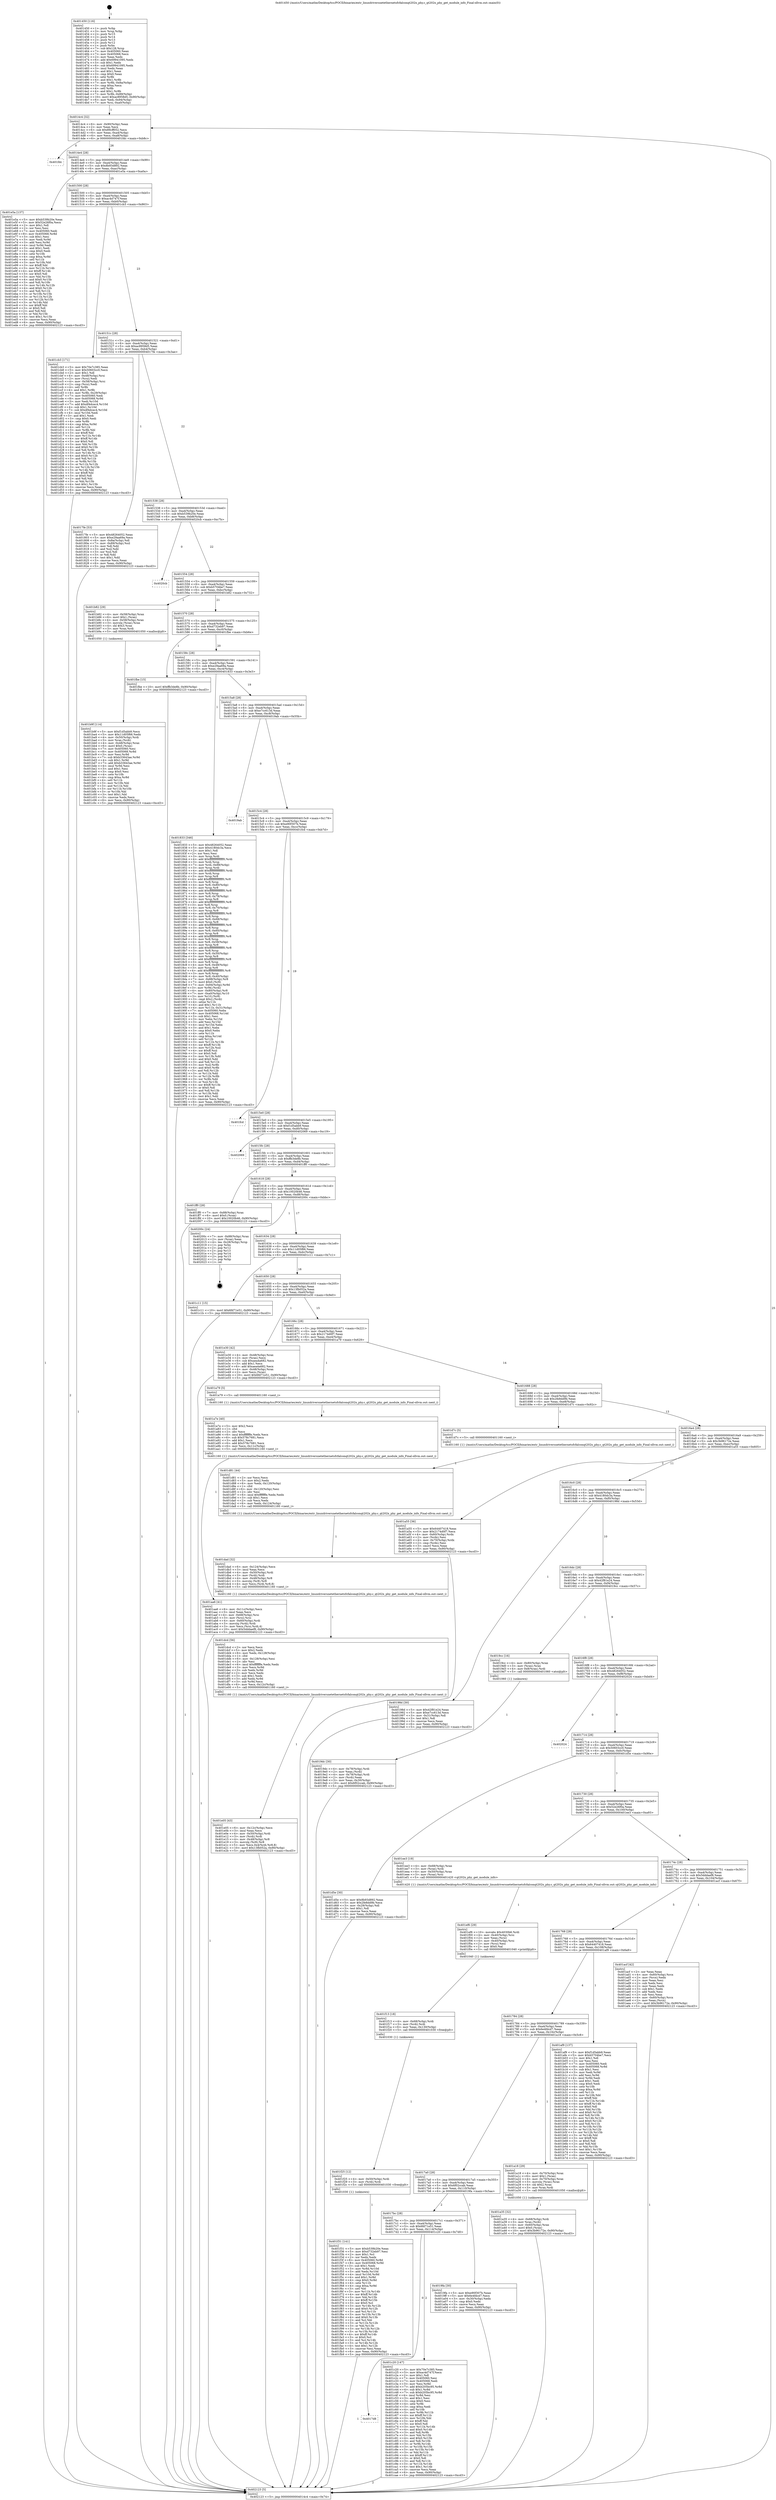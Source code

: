 digraph "0x401450" {
  label = "0x401450 (/mnt/c/Users/mathe/Desktop/tcc/POCII/binaries/extr_linuxdriversnetethernetsfcfalconqt202x_phy.c_qt202x_phy_get_module_info_Final-ollvm.out::main(0))"
  labelloc = "t"
  node[shape=record]

  Entry [label="",width=0.3,height=0.3,shape=circle,fillcolor=black,style=filled]
  "0x4014c4" [label="{
     0x4014c4 [32]\l
     | [instrs]\l
     &nbsp;&nbsp;0x4014c4 \<+6\>: mov -0x90(%rbp),%eax\l
     &nbsp;&nbsp;0x4014ca \<+2\>: mov %eax,%ecx\l
     &nbsp;&nbsp;0x4014cc \<+6\>: sub $0x89cff052,%ecx\l
     &nbsp;&nbsp;0x4014d2 \<+6\>: mov %eax,-0xa4(%rbp)\l
     &nbsp;&nbsp;0x4014d8 \<+6\>: mov %ecx,-0xa8(%rbp)\l
     &nbsp;&nbsp;0x4014de \<+6\>: je 0000000000401fdc \<main+0xb8c\>\l
  }"]
  "0x401fdc" [label="{
     0x401fdc\l
  }", style=dashed]
  "0x4014e4" [label="{
     0x4014e4 [28]\l
     | [instrs]\l
     &nbsp;&nbsp;0x4014e4 \<+5\>: jmp 00000000004014e9 \<main+0x99\>\l
     &nbsp;&nbsp;0x4014e9 \<+6\>: mov -0xa4(%rbp),%eax\l
     &nbsp;&nbsp;0x4014ef \<+5\>: sub $0x8b93d892,%eax\l
     &nbsp;&nbsp;0x4014f4 \<+6\>: mov %eax,-0xac(%rbp)\l
     &nbsp;&nbsp;0x4014fa \<+6\>: je 0000000000401e5a \<main+0xa0a\>\l
  }"]
  Exit [label="",width=0.3,height=0.3,shape=circle,fillcolor=black,style=filled,peripheries=2]
  "0x401e5a" [label="{
     0x401e5a [137]\l
     | [instrs]\l
     &nbsp;&nbsp;0x401e5a \<+5\>: mov $0xb539b20e,%eax\l
     &nbsp;&nbsp;0x401e5f \<+5\>: mov $0x52e26f0a,%ecx\l
     &nbsp;&nbsp;0x401e64 \<+2\>: mov $0x1,%dl\l
     &nbsp;&nbsp;0x401e66 \<+2\>: xor %esi,%esi\l
     &nbsp;&nbsp;0x401e68 \<+7\>: mov 0x405060,%edi\l
     &nbsp;&nbsp;0x401e6f \<+8\>: mov 0x405068,%r8d\l
     &nbsp;&nbsp;0x401e77 \<+3\>: sub $0x1,%esi\l
     &nbsp;&nbsp;0x401e7a \<+3\>: mov %edi,%r9d\l
     &nbsp;&nbsp;0x401e7d \<+3\>: add %esi,%r9d\l
     &nbsp;&nbsp;0x401e80 \<+4\>: imul %r9d,%edi\l
     &nbsp;&nbsp;0x401e84 \<+3\>: and $0x1,%edi\l
     &nbsp;&nbsp;0x401e87 \<+3\>: cmp $0x0,%edi\l
     &nbsp;&nbsp;0x401e8a \<+4\>: sete %r10b\l
     &nbsp;&nbsp;0x401e8e \<+4\>: cmp $0xa,%r8d\l
     &nbsp;&nbsp;0x401e92 \<+4\>: setl %r11b\l
     &nbsp;&nbsp;0x401e96 \<+3\>: mov %r10b,%bl\l
     &nbsp;&nbsp;0x401e99 \<+3\>: xor $0xff,%bl\l
     &nbsp;&nbsp;0x401e9c \<+3\>: mov %r11b,%r14b\l
     &nbsp;&nbsp;0x401e9f \<+4\>: xor $0xff,%r14b\l
     &nbsp;&nbsp;0x401ea3 \<+3\>: xor $0x0,%dl\l
     &nbsp;&nbsp;0x401ea6 \<+3\>: mov %bl,%r15b\l
     &nbsp;&nbsp;0x401ea9 \<+4\>: and $0x0,%r15b\l
     &nbsp;&nbsp;0x401ead \<+3\>: and %dl,%r10b\l
     &nbsp;&nbsp;0x401eb0 \<+3\>: mov %r14b,%r12b\l
     &nbsp;&nbsp;0x401eb3 \<+4\>: and $0x0,%r12b\l
     &nbsp;&nbsp;0x401eb7 \<+3\>: and %dl,%r11b\l
     &nbsp;&nbsp;0x401eba \<+3\>: or %r10b,%r15b\l
     &nbsp;&nbsp;0x401ebd \<+3\>: or %r11b,%r12b\l
     &nbsp;&nbsp;0x401ec0 \<+3\>: xor %r12b,%r15b\l
     &nbsp;&nbsp;0x401ec3 \<+3\>: or %r14b,%bl\l
     &nbsp;&nbsp;0x401ec6 \<+3\>: xor $0xff,%bl\l
     &nbsp;&nbsp;0x401ec9 \<+3\>: or $0x0,%dl\l
     &nbsp;&nbsp;0x401ecc \<+2\>: and %dl,%bl\l
     &nbsp;&nbsp;0x401ece \<+3\>: or %bl,%r15b\l
     &nbsp;&nbsp;0x401ed1 \<+4\>: test $0x1,%r15b\l
     &nbsp;&nbsp;0x401ed5 \<+3\>: cmovne %ecx,%eax\l
     &nbsp;&nbsp;0x401ed8 \<+6\>: mov %eax,-0x90(%rbp)\l
     &nbsp;&nbsp;0x401ede \<+5\>: jmp 0000000000402123 \<main+0xcd3\>\l
  }"]
  "0x401500" [label="{
     0x401500 [28]\l
     | [instrs]\l
     &nbsp;&nbsp;0x401500 \<+5\>: jmp 0000000000401505 \<main+0xb5\>\l
     &nbsp;&nbsp;0x401505 \<+6\>: mov -0xa4(%rbp),%eax\l
     &nbsp;&nbsp;0x40150b \<+5\>: sub $0xac4d747f,%eax\l
     &nbsp;&nbsp;0x401510 \<+6\>: mov %eax,-0xb0(%rbp)\l
     &nbsp;&nbsp;0x401516 \<+6\>: je 0000000000401cb3 \<main+0x863\>\l
  }"]
  "0x401f31" [label="{
     0x401f31 [141]\l
     | [instrs]\l
     &nbsp;&nbsp;0x401f31 \<+5\>: mov $0xb539b20e,%eax\l
     &nbsp;&nbsp;0x401f36 \<+5\>: mov $0xd732eb97,%esi\l
     &nbsp;&nbsp;0x401f3b \<+2\>: mov $0x1,%cl\l
     &nbsp;&nbsp;0x401f3d \<+2\>: xor %edx,%edx\l
     &nbsp;&nbsp;0x401f3f \<+8\>: mov 0x405060,%r8d\l
     &nbsp;&nbsp;0x401f47 \<+8\>: mov 0x405068,%r9d\l
     &nbsp;&nbsp;0x401f4f \<+3\>: sub $0x1,%edx\l
     &nbsp;&nbsp;0x401f52 \<+3\>: mov %r8d,%r10d\l
     &nbsp;&nbsp;0x401f55 \<+3\>: add %edx,%r10d\l
     &nbsp;&nbsp;0x401f58 \<+4\>: imul %r10d,%r8d\l
     &nbsp;&nbsp;0x401f5c \<+4\>: and $0x1,%r8d\l
     &nbsp;&nbsp;0x401f60 \<+4\>: cmp $0x0,%r8d\l
     &nbsp;&nbsp;0x401f64 \<+4\>: sete %r11b\l
     &nbsp;&nbsp;0x401f68 \<+4\>: cmp $0xa,%r9d\l
     &nbsp;&nbsp;0x401f6c \<+3\>: setl %bl\l
     &nbsp;&nbsp;0x401f6f \<+3\>: mov %r11b,%r14b\l
     &nbsp;&nbsp;0x401f72 \<+4\>: xor $0xff,%r14b\l
     &nbsp;&nbsp;0x401f76 \<+3\>: mov %bl,%r15b\l
     &nbsp;&nbsp;0x401f79 \<+4\>: xor $0xff,%r15b\l
     &nbsp;&nbsp;0x401f7d \<+3\>: xor $0x0,%cl\l
     &nbsp;&nbsp;0x401f80 \<+3\>: mov %r14b,%r12b\l
     &nbsp;&nbsp;0x401f83 \<+4\>: and $0x0,%r12b\l
     &nbsp;&nbsp;0x401f87 \<+3\>: and %cl,%r11b\l
     &nbsp;&nbsp;0x401f8a \<+3\>: mov %r15b,%r13b\l
     &nbsp;&nbsp;0x401f8d \<+4\>: and $0x0,%r13b\l
     &nbsp;&nbsp;0x401f91 \<+2\>: and %cl,%bl\l
     &nbsp;&nbsp;0x401f93 \<+3\>: or %r11b,%r12b\l
     &nbsp;&nbsp;0x401f96 \<+3\>: or %bl,%r13b\l
     &nbsp;&nbsp;0x401f99 \<+3\>: xor %r13b,%r12b\l
     &nbsp;&nbsp;0x401f9c \<+3\>: or %r15b,%r14b\l
     &nbsp;&nbsp;0x401f9f \<+4\>: xor $0xff,%r14b\l
     &nbsp;&nbsp;0x401fa3 \<+3\>: or $0x0,%cl\l
     &nbsp;&nbsp;0x401fa6 \<+3\>: and %cl,%r14b\l
     &nbsp;&nbsp;0x401fa9 \<+3\>: or %r14b,%r12b\l
     &nbsp;&nbsp;0x401fac \<+4\>: test $0x1,%r12b\l
     &nbsp;&nbsp;0x401fb0 \<+3\>: cmovne %esi,%eax\l
     &nbsp;&nbsp;0x401fb3 \<+6\>: mov %eax,-0x90(%rbp)\l
     &nbsp;&nbsp;0x401fb9 \<+5\>: jmp 0000000000402123 \<main+0xcd3\>\l
  }"]
  "0x401cb3" [label="{
     0x401cb3 [171]\l
     | [instrs]\l
     &nbsp;&nbsp;0x401cb3 \<+5\>: mov $0x70e7c385,%eax\l
     &nbsp;&nbsp;0x401cb8 \<+5\>: mov $0x50603cc0,%ecx\l
     &nbsp;&nbsp;0x401cbd \<+2\>: mov $0x1,%dl\l
     &nbsp;&nbsp;0x401cbf \<+4\>: mov -0x48(%rbp),%rsi\l
     &nbsp;&nbsp;0x401cc3 \<+2\>: mov (%rsi),%edi\l
     &nbsp;&nbsp;0x401cc5 \<+4\>: mov -0x58(%rbp),%rsi\l
     &nbsp;&nbsp;0x401cc9 \<+2\>: cmp (%rsi),%edi\l
     &nbsp;&nbsp;0x401ccb \<+4\>: setl %r8b\l
     &nbsp;&nbsp;0x401ccf \<+4\>: and $0x1,%r8b\l
     &nbsp;&nbsp;0x401cd3 \<+4\>: mov %r8b,-0x29(%rbp)\l
     &nbsp;&nbsp;0x401cd7 \<+7\>: mov 0x405060,%edi\l
     &nbsp;&nbsp;0x401cde \<+8\>: mov 0x405068,%r9d\l
     &nbsp;&nbsp;0x401ce6 \<+3\>: mov %edi,%r10d\l
     &nbsp;&nbsp;0x401ce9 \<+7\>: add $0xdf4dcec4,%r10d\l
     &nbsp;&nbsp;0x401cf0 \<+4\>: sub $0x1,%r10d\l
     &nbsp;&nbsp;0x401cf4 \<+7\>: sub $0xdf4dcec4,%r10d\l
     &nbsp;&nbsp;0x401cfb \<+4\>: imul %r10d,%edi\l
     &nbsp;&nbsp;0x401cff \<+3\>: and $0x1,%edi\l
     &nbsp;&nbsp;0x401d02 \<+3\>: cmp $0x0,%edi\l
     &nbsp;&nbsp;0x401d05 \<+4\>: sete %r8b\l
     &nbsp;&nbsp;0x401d09 \<+4\>: cmp $0xa,%r9d\l
     &nbsp;&nbsp;0x401d0d \<+4\>: setl %r11b\l
     &nbsp;&nbsp;0x401d11 \<+3\>: mov %r8b,%bl\l
     &nbsp;&nbsp;0x401d14 \<+3\>: xor $0xff,%bl\l
     &nbsp;&nbsp;0x401d17 \<+3\>: mov %r11b,%r14b\l
     &nbsp;&nbsp;0x401d1a \<+4\>: xor $0xff,%r14b\l
     &nbsp;&nbsp;0x401d1e \<+3\>: xor $0x0,%dl\l
     &nbsp;&nbsp;0x401d21 \<+3\>: mov %bl,%r15b\l
     &nbsp;&nbsp;0x401d24 \<+4\>: and $0x0,%r15b\l
     &nbsp;&nbsp;0x401d28 \<+3\>: and %dl,%r8b\l
     &nbsp;&nbsp;0x401d2b \<+3\>: mov %r14b,%r12b\l
     &nbsp;&nbsp;0x401d2e \<+4\>: and $0x0,%r12b\l
     &nbsp;&nbsp;0x401d32 \<+3\>: and %dl,%r11b\l
     &nbsp;&nbsp;0x401d35 \<+3\>: or %r8b,%r15b\l
     &nbsp;&nbsp;0x401d38 \<+3\>: or %r11b,%r12b\l
     &nbsp;&nbsp;0x401d3b \<+3\>: xor %r12b,%r15b\l
     &nbsp;&nbsp;0x401d3e \<+3\>: or %r14b,%bl\l
     &nbsp;&nbsp;0x401d41 \<+3\>: xor $0xff,%bl\l
     &nbsp;&nbsp;0x401d44 \<+3\>: or $0x0,%dl\l
     &nbsp;&nbsp;0x401d47 \<+2\>: and %dl,%bl\l
     &nbsp;&nbsp;0x401d49 \<+3\>: or %bl,%r15b\l
     &nbsp;&nbsp;0x401d4c \<+4\>: test $0x1,%r15b\l
     &nbsp;&nbsp;0x401d50 \<+3\>: cmovne %ecx,%eax\l
     &nbsp;&nbsp;0x401d53 \<+6\>: mov %eax,-0x90(%rbp)\l
     &nbsp;&nbsp;0x401d59 \<+5\>: jmp 0000000000402123 \<main+0xcd3\>\l
  }"]
  "0x40151c" [label="{
     0x40151c [28]\l
     | [instrs]\l
     &nbsp;&nbsp;0x40151c \<+5\>: jmp 0000000000401521 \<main+0xd1\>\l
     &nbsp;&nbsp;0x401521 \<+6\>: mov -0xa4(%rbp),%eax\l
     &nbsp;&nbsp;0x401527 \<+5\>: sub $0xac8958d5,%eax\l
     &nbsp;&nbsp;0x40152c \<+6\>: mov %eax,-0xb4(%rbp)\l
     &nbsp;&nbsp;0x401532 \<+6\>: je 00000000004017fe \<main+0x3ae\>\l
  }"]
  "0x401f25" [label="{
     0x401f25 [12]\l
     | [instrs]\l
     &nbsp;&nbsp;0x401f25 \<+4\>: mov -0x50(%rbp),%rdi\l
     &nbsp;&nbsp;0x401f29 \<+3\>: mov (%rdi),%rdi\l
     &nbsp;&nbsp;0x401f2c \<+5\>: call 0000000000401030 \<free@plt\>\l
     | [calls]\l
     &nbsp;&nbsp;0x401030 \{1\} (unknown)\l
  }"]
  "0x4017fe" [label="{
     0x4017fe [53]\l
     | [instrs]\l
     &nbsp;&nbsp;0x4017fe \<+5\>: mov $0x48264052,%eax\l
     &nbsp;&nbsp;0x401803 \<+5\>: mov $0xe29aa69a,%ecx\l
     &nbsp;&nbsp;0x401808 \<+6\>: mov -0x8a(%rbp),%dl\l
     &nbsp;&nbsp;0x40180e \<+7\>: mov -0x89(%rbp),%sil\l
     &nbsp;&nbsp;0x401815 \<+3\>: mov %dl,%dil\l
     &nbsp;&nbsp;0x401818 \<+3\>: and %sil,%dil\l
     &nbsp;&nbsp;0x40181b \<+3\>: xor %sil,%dl\l
     &nbsp;&nbsp;0x40181e \<+3\>: or %dl,%dil\l
     &nbsp;&nbsp;0x401821 \<+4\>: test $0x1,%dil\l
     &nbsp;&nbsp;0x401825 \<+3\>: cmovne %ecx,%eax\l
     &nbsp;&nbsp;0x401828 \<+6\>: mov %eax,-0x90(%rbp)\l
     &nbsp;&nbsp;0x40182e \<+5\>: jmp 0000000000402123 \<main+0xcd3\>\l
  }"]
  "0x401538" [label="{
     0x401538 [28]\l
     | [instrs]\l
     &nbsp;&nbsp;0x401538 \<+5\>: jmp 000000000040153d \<main+0xed\>\l
     &nbsp;&nbsp;0x40153d \<+6\>: mov -0xa4(%rbp),%eax\l
     &nbsp;&nbsp;0x401543 \<+5\>: sub $0xb539b20e,%eax\l
     &nbsp;&nbsp;0x401548 \<+6\>: mov %eax,-0xb8(%rbp)\l
     &nbsp;&nbsp;0x40154e \<+6\>: je 00000000004020cb \<main+0xc7b\>\l
  }"]
  "0x402123" [label="{
     0x402123 [5]\l
     | [instrs]\l
     &nbsp;&nbsp;0x402123 \<+5\>: jmp 00000000004014c4 \<main+0x74\>\l
  }"]
  "0x401450" [label="{
     0x401450 [116]\l
     | [instrs]\l
     &nbsp;&nbsp;0x401450 \<+1\>: push %rbp\l
     &nbsp;&nbsp;0x401451 \<+3\>: mov %rsp,%rbp\l
     &nbsp;&nbsp;0x401454 \<+2\>: push %r15\l
     &nbsp;&nbsp;0x401456 \<+2\>: push %r14\l
     &nbsp;&nbsp;0x401458 \<+2\>: push %r13\l
     &nbsp;&nbsp;0x40145a \<+2\>: push %r12\l
     &nbsp;&nbsp;0x40145c \<+1\>: push %rbx\l
     &nbsp;&nbsp;0x40145d \<+7\>: sub $0x128,%rsp\l
     &nbsp;&nbsp;0x401464 \<+7\>: mov 0x405060,%eax\l
     &nbsp;&nbsp;0x40146b \<+7\>: mov 0x405068,%ecx\l
     &nbsp;&nbsp;0x401472 \<+2\>: mov %eax,%edx\l
     &nbsp;&nbsp;0x401474 \<+6\>: add $0x69941095,%edx\l
     &nbsp;&nbsp;0x40147a \<+3\>: sub $0x1,%edx\l
     &nbsp;&nbsp;0x40147d \<+6\>: sub $0x69941095,%edx\l
     &nbsp;&nbsp;0x401483 \<+3\>: imul %edx,%eax\l
     &nbsp;&nbsp;0x401486 \<+3\>: and $0x1,%eax\l
     &nbsp;&nbsp;0x401489 \<+3\>: cmp $0x0,%eax\l
     &nbsp;&nbsp;0x40148c \<+4\>: sete %r8b\l
     &nbsp;&nbsp;0x401490 \<+4\>: and $0x1,%r8b\l
     &nbsp;&nbsp;0x401494 \<+7\>: mov %r8b,-0x8a(%rbp)\l
     &nbsp;&nbsp;0x40149b \<+3\>: cmp $0xa,%ecx\l
     &nbsp;&nbsp;0x40149e \<+4\>: setl %r8b\l
     &nbsp;&nbsp;0x4014a2 \<+4\>: and $0x1,%r8b\l
     &nbsp;&nbsp;0x4014a6 \<+7\>: mov %r8b,-0x89(%rbp)\l
     &nbsp;&nbsp;0x4014ad \<+10\>: movl $0xac8958d5,-0x90(%rbp)\l
     &nbsp;&nbsp;0x4014b7 \<+6\>: mov %edi,-0x94(%rbp)\l
     &nbsp;&nbsp;0x4014bd \<+7\>: mov %rsi,-0xa0(%rbp)\l
  }"]
  "0x401f13" [label="{
     0x401f13 [18]\l
     | [instrs]\l
     &nbsp;&nbsp;0x401f13 \<+4\>: mov -0x68(%rbp),%rdi\l
     &nbsp;&nbsp;0x401f17 \<+3\>: mov (%rdi),%rdi\l
     &nbsp;&nbsp;0x401f1a \<+6\>: mov %eax,-0x130(%rbp)\l
     &nbsp;&nbsp;0x401f20 \<+5\>: call 0000000000401030 \<free@plt\>\l
     | [calls]\l
     &nbsp;&nbsp;0x401030 \{1\} (unknown)\l
  }"]
  "0x4020cb" [label="{
     0x4020cb\l
  }", style=dashed]
  "0x401554" [label="{
     0x401554 [28]\l
     | [instrs]\l
     &nbsp;&nbsp;0x401554 \<+5\>: jmp 0000000000401559 \<main+0x109\>\l
     &nbsp;&nbsp;0x401559 \<+6\>: mov -0xa4(%rbp),%eax\l
     &nbsp;&nbsp;0x40155f \<+5\>: sub $0xb5704be7,%eax\l
     &nbsp;&nbsp;0x401564 \<+6\>: mov %eax,-0xbc(%rbp)\l
     &nbsp;&nbsp;0x40156a \<+6\>: je 0000000000401b82 \<main+0x732\>\l
  }"]
  "0x401ef6" [label="{
     0x401ef6 [29]\l
     | [instrs]\l
     &nbsp;&nbsp;0x401ef6 \<+10\>: movabs $0x4030b6,%rdi\l
     &nbsp;&nbsp;0x401f00 \<+4\>: mov -0x40(%rbp),%rsi\l
     &nbsp;&nbsp;0x401f04 \<+2\>: mov %eax,(%rsi)\l
     &nbsp;&nbsp;0x401f06 \<+4\>: mov -0x40(%rbp),%rsi\l
     &nbsp;&nbsp;0x401f0a \<+2\>: mov (%rsi),%esi\l
     &nbsp;&nbsp;0x401f0c \<+2\>: mov $0x0,%al\l
     &nbsp;&nbsp;0x401f0e \<+5\>: call 0000000000401040 \<printf@plt\>\l
     | [calls]\l
     &nbsp;&nbsp;0x401040 \{1\} (unknown)\l
  }"]
  "0x401b82" [label="{
     0x401b82 [29]\l
     | [instrs]\l
     &nbsp;&nbsp;0x401b82 \<+4\>: mov -0x58(%rbp),%rax\l
     &nbsp;&nbsp;0x401b86 \<+6\>: movl $0x1,(%rax)\l
     &nbsp;&nbsp;0x401b8c \<+4\>: mov -0x58(%rbp),%rax\l
     &nbsp;&nbsp;0x401b90 \<+3\>: movslq (%rax),%rax\l
     &nbsp;&nbsp;0x401b93 \<+4\>: shl $0x3,%rax\l
     &nbsp;&nbsp;0x401b97 \<+3\>: mov %rax,%rdi\l
     &nbsp;&nbsp;0x401b9a \<+5\>: call 0000000000401050 \<malloc@plt\>\l
     | [calls]\l
     &nbsp;&nbsp;0x401050 \{1\} (unknown)\l
  }"]
  "0x401570" [label="{
     0x401570 [28]\l
     | [instrs]\l
     &nbsp;&nbsp;0x401570 \<+5\>: jmp 0000000000401575 \<main+0x125\>\l
     &nbsp;&nbsp;0x401575 \<+6\>: mov -0xa4(%rbp),%eax\l
     &nbsp;&nbsp;0x40157b \<+5\>: sub $0xd732eb97,%eax\l
     &nbsp;&nbsp;0x401580 \<+6\>: mov %eax,-0xc0(%rbp)\l
     &nbsp;&nbsp;0x401586 \<+6\>: je 0000000000401fbe \<main+0xb6e\>\l
  }"]
  "0x401e05" [label="{
     0x401e05 [43]\l
     | [instrs]\l
     &nbsp;&nbsp;0x401e05 \<+6\>: mov -0x12c(%rbp),%ecx\l
     &nbsp;&nbsp;0x401e0b \<+3\>: imul %eax,%ecx\l
     &nbsp;&nbsp;0x401e0e \<+4\>: mov -0x50(%rbp),%rdi\l
     &nbsp;&nbsp;0x401e12 \<+3\>: mov (%rdi),%rdi\l
     &nbsp;&nbsp;0x401e15 \<+4\>: mov -0x48(%rbp),%r8\l
     &nbsp;&nbsp;0x401e19 \<+3\>: movslq (%r8),%r8\l
     &nbsp;&nbsp;0x401e1c \<+5\>: mov %ecx,0x4(%rdi,%r8,8)\l
     &nbsp;&nbsp;0x401e21 \<+10\>: movl $0x13fb052a,-0x90(%rbp)\l
     &nbsp;&nbsp;0x401e2b \<+5\>: jmp 0000000000402123 \<main+0xcd3\>\l
  }"]
  "0x401fbe" [label="{
     0x401fbe [15]\l
     | [instrs]\l
     &nbsp;&nbsp;0x401fbe \<+10\>: movl $0xffb3de8b,-0x90(%rbp)\l
     &nbsp;&nbsp;0x401fc8 \<+5\>: jmp 0000000000402123 \<main+0xcd3\>\l
  }"]
  "0x40158c" [label="{
     0x40158c [28]\l
     | [instrs]\l
     &nbsp;&nbsp;0x40158c \<+5\>: jmp 0000000000401591 \<main+0x141\>\l
     &nbsp;&nbsp;0x401591 \<+6\>: mov -0xa4(%rbp),%eax\l
     &nbsp;&nbsp;0x401597 \<+5\>: sub $0xe29aa69a,%eax\l
     &nbsp;&nbsp;0x40159c \<+6\>: mov %eax,-0xc4(%rbp)\l
     &nbsp;&nbsp;0x4015a2 \<+6\>: je 0000000000401833 \<main+0x3e3\>\l
  }"]
  "0x401dcd" [label="{
     0x401dcd [56]\l
     | [instrs]\l
     &nbsp;&nbsp;0x401dcd \<+2\>: xor %ecx,%ecx\l
     &nbsp;&nbsp;0x401dcf \<+5\>: mov $0x2,%edx\l
     &nbsp;&nbsp;0x401dd4 \<+6\>: mov %edx,-0x128(%rbp)\l
     &nbsp;&nbsp;0x401dda \<+1\>: cltd\l
     &nbsp;&nbsp;0x401ddb \<+6\>: mov -0x128(%rbp),%esi\l
     &nbsp;&nbsp;0x401de1 \<+2\>: idiv %esi\l
     &nbsp;&nbsp;0x401de3 \<+6\>: imul $0xfffffffe,%edx,%edx\l
     &nbsp;&nbsp;0x401de9 \<+3\>: mov %ecx,%r9d\l
     &nbsp;&nbsp;0x401dec \<+3\>: sub %edx,%r9d\l
     &nbsp;&nbsp;0x401def \<+2\>: mov %ecx,%edx\l
     &nbsp;&nbsp;0x401df1 \<+3\>: sub $0x1,%edx\l
     &nbsp;&nbsp;0x401df4 \<+3\>: add %edx,%r9d\l
     &nbsp;&nbsp;0x401df7 \<+3\>: sub %r9d,%ecx\l
     &nbsp;&nbsp;0x401dfa \<+6\>: mov %ecx,-0x12c(%rbp)\l
     &nbsp;&nbsp;0x401e00 \<+5\>: call 0000000000401160 \<next_i\>\l
     | [calls]\l
     &nbsp;&nbsp;0x401160 \{1\} (/mnt/c/Users/mathe/Desktop/tcc/POCII/binaries/extr_linuxdriversnetethernetsfcfalconqt202x_phy.c_qt202x_phy_get_module_info_Final-ollvm.out::next_i)\l
  }"]
  "0x401833" [label="{
     0x401833 [346]\l
     | [instrs]\l
     &nbsp;&nbsp;0x401833 \<+5\>: mov $0x48264052,%eax\l
     &nbsp;&nbsp;0x401838 \<+5\>: mov $0x4180dc3a,%ecx\l
     &nbsp;&nbsp;0x40183d \<+2\>: mov $0x1,%dl\l
     &nbsp;&nbsp;0x40183f \<+2\>: xor %esi,%esi\l
     &nbsp;&nbsp;0x401841 \<+3\>: mov %rsp,%rdi\l
     &nbsp;&nbsp;0x401844 \<+4\>: add $0xfffffffffffffff0,%rdi\l
     &nbsp;&nbsp;0x401848 \<+3\>: mov %rdi,%rsp\l
     &nbsp;&nbsp;0x40184b \<+7\>: mov %rdi,-0x88(%rbp)\l
     &nbsp;&nbsp;0x401852 \<+3\>: mov %rsp,%rdi\l
     &nbsp;&nbsp;0x401855 \<+4\>: add $0xfffffffffffffff0,%rdi\l
     &nbsp;&nbsp;0x401859 \<+3\>: mov %rdi,%rsp\l
     &nbsp;&nbsp;0x40185c \<+3\>: mov %rsp,%r8\l
     &nbsp;&nbsp;0x40185f \<+4\>: add $0xfffffffffffffff0,%r8\l
     &nbsp;&nbsp;0x401863 \<+3\>: mov %r8,%rsp\l
     &nbsp;&nbsp;0x401866 \<+4\>: mov %r8,-0x80(%rbp)\l
     &nbsp;&nbsp;0x40186a \<+3\>: mov %rsp,%r8\l
     &nbsp;&nbsp;0x40186d \<+4\>: add $0xfffffffffffffff0,%r8\l
     &nbsp;&nbsp;0x401871 \<+3\>: mov %r8,%rsp\l
     &nbsp;&nbsp;0x401874 \<+4\>: mov %r8,-0x78(%rbp)\l
     &nbsp;&nbsp;0x401878 \<+3\>: mov %rsp,%r8\l
     &nbsp;&nbsp;0x40187b \<+4\>: add $0xfffffffffffffff0,%r8\l
     &nbsp;&nbsp;0x40187f \<+3\>: mov %r8,%rsp\l
     &nbsp;&nbsp;0x401882 \<+4\>: mov %r8,-0x70(%rbp)\l
     &nbsp;&nbsp;0x401886 \<+3\>: mov %rsp,%r8\l
     &nbsp;&nbsp;0x401889 \<+4\>: add $0xfffffffffffffff0,%r8\l
     &nbsp;&nbsp;0x40188d \<+3\>: mov %r8,%rsp\l
     &nbsp;&nbsp;0x401890 \<+4\>: mov %r8,-0x68(%rbp)\l
     &nbsp;&nbsp;0x401894 \<+3\>: mov %rsp,%r8\l
     &nbsp;&nbsp;0x401897 \<+4\>: add $0xfffffffffffffff0,%r8\l
     &nbsp;&nbsp;0x40189b \<+3\>: mov %r8,%rsp\l
     &nbsp;&nbsp;0x40189e \<+4\>: mov %r8,-0x60(%rbp)\l
     &nbsp;&nbsp;0x4018a2 \<+3\>: mov %rsp,%r8\l
     &nbsp;&nbsp;0x4018a5 \<+4\>: add $0xfffffffffffffff0,%r8\l
     &nbsp;&nbsp;0x4018a9 \<+3\>: mov %r8,%rsp\l
     &nbsp;&nbsp;0x4018ac \<+4\>: mov %r8,-0x58(%rbp)\l
     &nbsp;&nbsp;0x4018b0 \<+3\>: mov %rsp,%r8\l
     &nbsp;&nbsp;0x4018b3 \<+4\>: add $0xfffffffffffffff0,%r8\l
     &nbsp;&nbsp;0x4018b7 \<+3\>: mov %r8,%rsp\l
     &nbsp;&nbsp;0x4018ba \<+4\>: mov %r8,-0x50(%rbp)\l
     &nbsp;&nbsp;0x4018be \<+3\>: mov %rsp,%r8\l
     &nbsp;&nbsp;0x4018c1 \<+4\>: add $0xfffffffffffffff0,%r8\l
     &nbsp;&nbsp;0x4018c5 \<+3\>: mov %r8,%rsp\l
     &nbsp;&nbsp;0x4018c8 \<+4\>: mov %r8,-0x48(%rbp)\l
     &nbsp;&nbsp;0x4018cc \<+3\>: mov %rsp,%r8\l
     &nbsp;&nbsp;0x4018cf \<+4\>: add $0xfffffffffffffff0,%r8\l
     &nbsp;&nbsp;0x4018d3 \<+3\>: mov %r8,%rsp\l
     &nbsp;&nbsp;0x4018d6 \<+4\>: mov %r8,-0x40(%rbp)\l
     &nbsp;&nbsp;0x4018da \<+7\>: mov -0x88(%rbp),%r8\l
     &nbsp;&nbsp;0x4018e1 \<+7\>: movl $0x0,(%r8)\l
     &nbsp;&nbsp;0x4018e8 \<+7\>: mov -0x94(%rbp),%r9d\l
     &nbsp;&nbsp;0x4018ef \<+3\>: mov %r9d,(%rdi)\l
     &nbsp;&nbsp;0x4018f2 \<+4\>: mov -0x80(%rbp),%r8\l
     &nbsp;&nbsp;0x4018f6 \<+7\>: mov -0xa0(%rbp),%r10\l
     &nbsp;&nbsp;0x4018fd \<+3\>: mov %r10,(%r8)\l
     &nbsp;&nbsp;0x401900 \<+3\>: cmpl $0x2,(%rdi)\l
     &nbsp;&nbsp;0x401903 \<+4\>: setne %r11b\l
     &nbsp;&nbsp;0x401907 \<+4\>: and $0x1,%r11b\l
     &nbsp;&nbsp;0x40190b \<+4\>: mov %r11b,-0x31(%rbp)\l
     &nbsp;&nbsp;0x40190f \<+7\>: mov 0x405060,%ebx\l
     &nbsp;&nbsp;0x401916 \<+8\>: mov 0x405068,%r14d\l
     &nbsp;&nbsp;0x40191e \<+3\>: sub $0x1,%esi\l
     &nbsp;&nbsp;0x401921 \<+3\>: mov %ebx,%r15d\l
     &nbsp;&nbsp;0x401924 \<+3\>: add %esi,%r15d\l
     &nbsp;&nbsp;0x401927 \<+4\>: imul %r15d,%ebx\l
     &nbsp;&nbsp;0x40192b \<+3\>: and $0x1,%ebx\l
     &nbsp;&nbsp;0x40192e \<+3\>: cmp $0x0,%ebx\l
     &nbsp;&nbsp;0x401931 \<+4\>: sete %r11b\l
     &nbsp;&nbsp;0x401935 \<+4\>: cmp $0xa,%r14d\l
     &nbsp;&nbsp;0x401939 \<+4\>: setl %r12b\l
     &nbsp;&nbsp;0x40193d \<+3\>: mov %r11b,%r13b\l
     &nbsp;&nbsp;0x401940 \<+4\>: xor $0xff,%r13b\l
     &nbsp;&nbsp;0x401944 \<+3\>: mov %r12b,%sil\l
     &nbsp;&nbsp;0x401947 \<+4\>: xor $0xff,%sil\l
     &nbsp;&nbsp;0x40194b \<+3\>: xor $0x0,%dl\l
     &nbsp;&nbsp;0x40194e \<+3\>: mov %r13b,%dil\l
     &nbsp;&nbsp;0x401951 \<+4\>: and $0x0,%dil\l
     &nbsp;&nbsp;0x401955 \<+3\>: and %dl,%r11b\l
     &nbsp;&nbsp;0x401958 \<+3\>: mov %sil,%r8b\l
     &nbsp;&nbsp;0x40195b \<+4\>: and $0x0,%r8b\l
     &nbsp;&nbsp;0x40195f \<+3\>: and %dl,%r12b\l
     &nbsp;&nbsp;0x401962 \<+3\>: or %r11b,%dil\l
     &nbsp;&nbsp;0x401965 \<+3\>: or %r12b,%r8b\l
     &nbsp;&nbsp;0x401968 \<+3\>: xor %r8b,%dil\l
     &nbsp;&nbsp;0x40196b \<+3\>: or %sil,%r13b\l
     &nbsp;&nbsp;0x40196e \<+4\>: xor $0xff,%r13b\l
     &nbsp;&nbsp;0x401972 \<+3\>: or $0x0,%dl\l
     &nbsp;&nbsp;0x401975 \<+3\>: and %dl,%r13b\l
     &nbsp;&nbsp;0x401978 \<+3\>: or %r13b,%dil\l
     &nbsp;&nbsp;0x40197b \<+4\>: test $0x1,%dil\l
     &nbsp;&nbsp;0x40197f \<+3\>: cmovne %ecx,%eax\l
     &nbsp;&nbsp;0x401982 \<+6\>: mov %eax,-0x90(%rbp)\l
     &nbsp;&nbsp;0x401988 \<+5\>: jmp 0000000000402123 \<main+0xcd3\>\l
  }"]
  "0x4015a8" [label="{
     0x4015a8 [28]\l
     | [instrs]\l
     &nbsp;&nbsp;0x4015a8 \<+5\>: jmp 00000000004015ad \<main+0x15d\>\l
     &nbsp;&nbsp;0x4015ad \<+6\>: mov -0xa4(%rbp),%eax\l
     &nbsp;&nbsp;0x4015b3 \<+5\>: sub $0xe7cc613d,%eax\l
     &nbsp;&nbsp;0x4015b8 \<+6\>: mov %eax,-0xc8(%rbp)\l
     &nbsp;&nbsp;0x4015be \<+6\>: je 00000000004019ab \<main+0x55b\>\l
  }"]
  "0x401dad" [label="{
     0x401dad [32]\l
     | [instrs]\l
     &nbsp;&nbsp;0x401dad \<+6\>: mov -0x124(%rbp),%ecx\l
     &nbsp;&nbsp;0x401db3 \<+3\>: imul %eax,%ecx\l
     &nbsp;&nbsp;0x401db6 \<+4\>: mov -0x50(%rbp),%rdi\l
     &nbsp;&nbsp;0x401dba \<+3\>: mov (%rdi),%rdi\l
     &nbsp;&nbsp;0x401dbd \<+4\>: mov -0x48(%rbp),%r8\l
     &nbsp;&nbsp;0x401dc1 \<+3\>: movslq (%r8),%r8\l
     &nbsp;&nbsp;0x401dc4 \<+4\>: mov %ecx,(%rdi,%r8,8)\l
     &nbsp;&nbsp;0x401dc8 \<+5\>: call 0000000000401160 \<next_i\>\l
     | [calls]\l
     &nbsp;&nbsp;0x401160 \{1\} (/mnt/c/Users/mathe/Desktop/tcc/POCII/binaries/extr_linuxdriversnetethernetsfcfalconqt202x_phy.c_qt202x_phy_get_module_info_Final-ollvm.out::next_i)\l
  }"]
  "0x401d81" [label="{
     0x401d81 [44]\l
     | [instrs]\l
     &nbsp;&nbsp;0x401d81 \<+2\>: xor %ecx,%ecx\l
     &nbsp;&nbsp;0x401d83 \<+5\>: mov $0x2,%edx\l
     &nbsp;&nbsp;0x401d88 \<+6\>: mov %edx,-0x120(%rbp)\l
     &nbsp;&nbsp;0x401d8e \<+1\>: cltd\l
     &nbsp;&nbsp;0x401d8f \<+6\>: mov -0x120(%rbp),%esi\l
     &nbsp;&nbsp;0x401d95 \<+2\>: idiv %esi\l
     &nbsp;&nbsp;0x401d97 \<+6\>: imul $0xfffffffe,%edx,%edx\l
     &nbsp;&nbsp;0x401d9d \<+3\>: sub $0x1,%ecx\l
     &nbsp;&nbsp;0x401da0 \<+2\>: sub %ecx,%edx\l
     &nbsp;&nbsp;0x401da2 \<+6\>: mov %edx,-0x124(%rbp)\l
     &nbsp;&nbsp;0x401da8 \<+5\>: call 0000000000401160 \<next_i\>\l
     | [calls]\l
     &nbsp;&nbsp;0x401160 \{1\} (/mnt/c/Users/mathe/Desktop/tcc/POCII/binaries/extr_linuxdriversnetethernetsfcfalconqt202x_phy.c_qt202x_phy_get_module_info_Final-ollvm.out::next_i)\l
  }"]
  "0x4019ab" [label="{
     0x4019ab\l
  }", style=dashed]
  "0x4015c4" [label="{
     0x4015c4 [28]\l
     | [instrs]\l
     &nbsp;&nbsp;0x4015c4 \<+5\>: jmp 00000000004015c9 \<main+0x179\>\l
     &nbsp;&nbsp;0x4015c9 \<+6\>: mov -0xa4(%rbp),%eax\l
     &nbsp;&nbsp;0x4015cf \<+5\>: sub $0xe90f307b,%eax\l
     &nbsp;&nbsp;0x4015d4 \<+6\>: mov %eax,-0xcc(%rbp)\l
     &nbsp;&nbsp;0x4015da \<+6\>: je 0000000000401fcd \<main+0xb7d\>\l
  }"]
  "0x4017d8" [label="{
     0x4017d8\l
  }", style=dashed]
  "0x401fcd" [label="{
     0x401fcd\l
  }", style=dashed]
  "0x4015e0" [label="{
     0x4015e0 [28]\l
     | [instrs]\l
     &nbsp;&nbsp;0x4015e0 \<+5\>: jmp 00000000004015e5 \<main+0x195\>\l
     &nbsp;&nbsp;0x4015e5 \<+6\>: mov -0xa4(%rbp),%eax\l
     &nbsp;&nbsp;0x4015eb \<+5\>: sub $0xf1d5abb9,%eax\l
     &nbsp;&nbsp;0x4015f0 \<+6\>: mov %eax,-0xd0(%rbp)\l
     &nbsp;&nbsp;0x4015f6 \<+6\>: je 0000000000402069 \<main+0xc19\>\l
  }"]
  "0x401c20" [label="{
     0x401c20 [147]\l
     | [instrs]\l
     &nbsp;&nbsp;0x401c20 \<+5\>: mov $0x70e7c385,%eax\l
     &nbsp;&nbsp;0x401c25 \<+5\>: mov $0xac4d747f,%ecx\l
     &nbsp;&nbsp;0x401c2a \<+2\>: mov $0x1,%dl\l
     &nbsp;&nbsp;0x401c2c \<+7\>: mov 0x405060,%esi\l
     &nbsp;&nbsp;0x401c33 \<+7\>: mov 0x405068,%edi\l
     &nbsp;&nbsp;0x401c3a \<+3\>: mov %esi,%r8d\l
     &nbsp;&nbsp;0x401c3d \<+7\>: add $0xb205bc95,%r8d\l
     &nbsp;&nbsp;0x401c44 \<+4\>: sub $0x1,%r8d\l
     &nbsp;&nbsp;0x401c48 \<+7\>: sub $0xb205bc95,%r8d\l
     &nbsp;&nbsp;0x401c4f \<+4\>: imul %r8d,%esi\l
     &nbsp;&nbsp;0x401c53 \<+3\>: and $0x1,%esi\l
     &nbsp;&nbsp;0x401c56 \<+3\>: cmp $0x0,%esi\l
     &nbsp;&nbsp;0x401c59 \<+4\>: sete %r9b\l
     &nbsp;&nbsp;0x401c5d \<+3\>: cmp $0xa,%edi\l
     &nbsp;&nbsp;0x401c60 \<+4\>: setl %r10b\l
     &nbsp;&nbsp;0x401c64 \<+3\>: mov %r9b,%r11b\l
     &nbsp;&nbsp;0x401c67 \<+4\>: xor $0xff,%r11b\l
     &nbsp;&nbsp;0x401c6b \<+3\>: mov %r10b,%bl\l
     &nbsp;&nbsp;0x401c6e \<+3\>: xor $0xff,%bl\l
     &nbsp;&nbsp;0x401c71 \<+3\>: xor $0x0,%dl\l
     &nbsp;&nbsp;0x401c74 \<+3\>: mov %r11b,%r14b\l
     &nbsp;&nbsp;0x401c77 \<+4\>: and $0x0,%r14b\l
     &nbsp;&nbsp;0x401c7b \<+3\>: and %dl,%r9b\l
     &nbsp;&nbsp;0x401c7e \<+3\>: mov %bl,%r15b\l
     &nbsp;&nbsp;0x401c81 \<+4\>: and $0x0,%r15b\l
     &nbsp;&nbsp;0x401c85 \<+3\>: and %dl,%r10b\l
     &nbsp;&nbsp;0x401c88 \<+3\>: or %r9b,%r14b\l
     &nbsp;&nbsp;0x401c8b \<+3\>: or %r10b,%r15b\l
     &nbsp;&nbsp;0x401c8e \<+3\>: xor %r15b,%r14b\l
     &nbsp;&nbsp;0x401c91 \<+3\>: or %bl,%r11b\l
     &nbsp;&nbsp;0x401c94 \<+4\>: xor $0xff,%r11b\l
     &nbsp;&nbsp;0x401c98 \<+3\>: or $0x0,%dl\l
     &nbsp;&nbsp;0x401c9b \<+3\>: and %dl,%r11b\l
     &nbsp;&nbsp;0x401c9e \<+3\>: or %r11b,%r14b\l
     &nbsp;&nbsp;0x401ca1 \<+4\>: test $0x1,%r14b\l
     &nbsp;&nbsp;0x401ca5 \<+3\>: cmovne %ecx,%eax\l
     &nbsp;&nbsp;0x401ca8 \<+6\>: mov %eax,-0x90(%rbp)\l
     &nbsp;&nbsp;0x401cae \<+5\>: jmp 0000000000402123 \<main+0xcd3\>\l
  }"]
  "0x402069" [label="{
     0x402069\l
  }", style=dashed]
  "0x4015fc" [label="{
     0x4015fc [28]\l
     | [instrs]\l
     &nbsp;&nbsp;0x4015fc \<+5\>: jmp 0000000000401601 \<main+0x1b1\>\l
     &nbsp;&nbsp;0x401601 \<+6\>: mov -0xa4(%rbp),%eax\l
     &nbsp;&nbsp;0x401607 \<+5\>: sub $0xffb3de8b,%eax\l
     &nbsp;&nbsp;0x40160c \<+6\>: mov %eax,-0xd4(%rbp)\l
     &nbsp;&nbsp;0x401612 \<+6\>: je 0000000000401ff0 \<main+0xba0\>\l
  }"]
  "0x401b9f" [label="{
     0x401b9f [114]\l
     | [instrs]\l
     &nbsp;&nbsp;0x401b9f \<+5\>: mov $0xf1d5abb9,%ecx\l
     &nbsp;&nbsp;0x401ba4 \<+5\>: mov $0x11d05f66,%edx\l
     &nbsp;&nbsp;0x401ba9 \<+4\>: mov -0x50(%rbp),%rdi\l
     &nbsp;&nbsp;0x401bad \<+3\>: mov %rax,(%rdi)\l
     &nbsp;&nbsp;0x401bb0 \<+4\>: mov -0x48(%rbp),%rax\l
     &nbsp;&nbsp;0x401bb4 \<+6\>: movl $0x0,(%rax)\l
     &nbsp;&nbsp;0x401bba \<+7\>: mov 0x405060,%esi\l
     &nbsp;&nbsp;0x401bc1 \<+8\>: mov 0x405068,%r8d\l
     &nbsp;&nbsp;0x401bc9 \<+3\>: mov %esi,%r9d\l
     &nbsp;&nbsp;0x401bcc \<+7\>: sub $0xb33643ae,%r9d\l
     &nbsp;&nbsp;0x401bd3 \<+4\>: sub $0x1,%r9d\l
     &nbsp;&nbsp;0x401bd7 \<+7\>: add $0xb33643ae,%r9d\l
     &nbsp;&nbsp;0x401bde \<+4\>: imul %r9d,%esi\l
     &nbsp;&nbsp;0x401be2 \<+3\>: and $0x1,%esi\l
     &nbsp;&nbsp;0x401be5 \<+3\>: cmp $0x0,%esi\l
     &nbsp;&nbsp;0x401be8 \<+4\>: sete %r10b\l
     &nbsp;&nbsp;0x401bec \<+4\>: cmp $0xa,%r8d\l
     &nbsp;&nbsp;0x401bf0 \<+4\>: setl %r11b\l
     &nbsp;&nbsp;0x401bf4 \<+3\>: mov %r10b,%bl\l
     &nbsp;&nbsp;0x401bf7 \<+3\>: and %r11b,%bl\l
     &nbsp;&nbsp;0x401bfa \<+3\>: xor %r11b,%r10b\l
     &nbsp;&nbsp;0x401bfd \<+3\>: or %r10b,%bl\l
     &nbsp;&nbsp;0x401c00 \<+3\>: test $0x1,%bl\l
     &nbsp;&nbsp;0x401c03 \<+3\>: cmovne %edx,%ecx\l
     &nbsp;&nbsp;0x401c06 \<+6\>: mov %ecx,-0x90(%rbp)\l
     &nbsp;&nbsp;0x401c0c \<+5\>: jmp 0000000000402123 \<main+0xcd3\>\l
  }"]
  "0x401ff0" [label="{
     0x401ff0 [28]\l
     | [instrs]\l
     &nbsp;&nbsp;0x401ff0 \<+7\>: mov -0x88(%rbp),%rax\l
     &nbsp;&nbsp;0x401ff7 \<+6\>: movl $0x0,(%rax)\l
     &nbsp;&nbsp;0x401ffd \<+10\>: movl $0x10020b46,-0x90(%rbp)\l
     &nbsp;&nbsp;0x402007 \<+5\>: jmp 0000000000402123 \<main+0xcd3\>\l
  }"]
  "0x401618" [label="{
     0x401618 [28]\l
     | [instrs]\l
     &nbsp;&nbsp;0x401618 \<+5\>: jmp 000000000040161d \<main+0x1cd\>\l
     &nbsp;&nbsp;0x40161d \<+6\>: mov -0xa4(%rbp),%eax\l
     &nbsp;&nbsp;0x401623 \<+5\>: sub $0x10020b46,%eax\l
     &nbsp;&nbsp;0x401628 \<+6\>: mov %eax,-0xd8(%rbp)\l
     &nbsp;&nbsp;0x40162e \<+6\>: je 000000000040200c \<main+0xbbc\>\l
  }"]
  "0x401aa6" [label="{
     0x401aa6 [41]\l
     | [instrs]\l
     &nbsp;&nbsp;0x401aa6 \<+6\>: mov -0x11c(%rbp),%ecx\l
     &nbsp;&nbsp;0x401aac \<+3\>: imul %eax,%ecx\l
     &nbsp;&nbsp;0x401aaf \<+4\>: mov -0x68(%rbp),%rsi\l
     &nbsp;&nbsp;0x401ab3 \<+3\>: mov (%rsi),%rsi\l
     &nbsp;&nbsp;0x401ab6 \<+4\>: mov -0x60(%rbp),%rdi\l
     &nbsp;&nbsp;0x401aba \<+3\>: movslq (%rdi),%rdi\l
     &nbsp;&nbsp;0x401abd \<+3\>: mov %ecx,(%rsi,%rdi,4)\l
     &nbsp;&nbsp;0x401ac0 \<+10\>: movl $0x5dddaef8,-0x90(%rbp)\l
     &nbsp;&nbsp;0x401aca \<+5\>: jmp 0000000000402123 \<main+0xcd3\>\l
  }"]
  "0x40200c" [label="{
     0x40200c [24]\l
     | [instrs]\l
     &nbsp;&nbsp;0x40200c \<+7\>: mov -0x88(%rbp),%rax\l
     &nbsp;&nbsp;0x402013 \<+2\>: mov (%rax),%eax\l
     &nbsp;&nbsp;0x402015 \<+4\>: lea -0x28(%rbp),%rsp\l
     &nbsp;&nbsp;0x402019 \<+1\>: pop %rbx\l
     &nbsp;&nbsp;0x40201a \<+2\>: pop %r12\l
     &nbsp;&nbsp;0x40201c \<+2\>: pop %r13\l
     &nbsp;&nbsp;0x40201e \<+2\>: pop %r14\l
     &nbsp;&nbsp;0x402020 \<+2\>: pop %r15\l
     &nbsp;&nbsp;0x402022 \<+1\>: pop %rbp\l
     &nbsp;&nbsp;0x402023 \<+1\>: ret\l
  }"]
  "0x401634" [label="{
     0x401634 [28]\l
     | [instrs]\l
     &nbsp;&nbsp;0x401634 \<+5\>: jmp 0000000000401639 \<main+0x1e9\>\l
     &nbsp;&nbsp;0x401639 \<+6\>: mov -0xa4(%rbp),%eax\l
     &nbsp;&nbsp;0x40163f \<+5\>: sub $0x11d05f66,%eax\l
     &nbsp;&nbsp;0x401644 \<+6\>: mov %eax,-0xdc(%rbp)\l
     &nbsp;&nbsp;0x40164a \<+6\>: je 0000000000401c11 \<main+0x7c1\>\l
  }"]
  "0x401a7e" [label="{
     0x401a7e [40]\l
     | [instrs]\l
     &nbsp;&nbsp;0x401a7e \<+5\>: mov $0x2,%ecx\l
     &nbsp;&nbsp;0x401a83 \<+1\>: cltd\l
     &nbsp;&nbsp;0x401a84 \<+2\>: idiv %ecx\l
     &nbsp;&nbsp;0x401a86 \<+6\>: imul $0xfffffffe,%edx,%ecx\l
     &nbsp;&nbsp;0x401a8c \<+6\>: sub $0x578c7681,%ecx\l
     &nbsp;&nbsp;0x401a92 \<+3\>: add $0x1,%ecx\l
     &nbsp;&nbsp;0x401a95 \<+6\>: add $0x578c7681,%ecx\l
     &nbsp;&nbsp;0x401a9b \<+6\>: mov %ecx,-0x11c(%rbp)\l
     &nbsp;&nbsp;0x401aa1 \<+5\>: call 0000000000401160 \<next_i\>\l
     | [calls]\l
     &nbsp;&nbsp;0x401160 \{1\} (/mnt/c/Users/mathe/Desktop/tcc/POCII/binaries/extr_linuxdriversnetethernetsfcfalconqt202x_phy.c_qt202x_phy_get_module_info_Final-ollvm.out::next_i)\l
  }"]
  "0x401c11" [label="{
     0x401c11 [15]\l
     | [instrs]\l
     &nbsp;&nbsp;0x401c11 \<+10\>: movl $0x6fd71e51,-0x90(%rbp)\l
     &nbsp;&nbsp;0x401c1b \<+5\>: jmp 0000000000402123 \<main+0xcd3\>\l
  }"]
  "0x401650" [label="{
     0x401650 [28]\l
     | [instrs]\l
     &nbsp;&nbsp;0x401650 \<+5\>: jmp 0000000000401655 \<main+0x205\>\l
     &nbsp;&nbsp;0x401655 \<+6\>: mov -0xa4(%rbp),%eax\l
     &nbsp;&nbsp;0x40165b \<+5\>: sub $0x13fb052a,%eax\l
     &nbsp;&nbsp;0x401660 \<+6\>: mov %eax,-0xe0(%rbp)\l
     &nbsp;&nbsp;0x401666 \<+6\>: je 0000000000401e30 \<main+0x9e0\>\l
  }"]
  "0x401a35" [label="{
     0x401a35 [32]\l
     | [instrs]\l
     &nbsp;&nbsp;0x401a35 \<+4\>: mov -0x68(%rbp),%rdi\l
     &nbsp;&nbsp;0x401a39 \<+3\>: mov %rax,(%rdi)\l
     &nbsp;&nbsp;0x401a3c \<+4\>: mov -0x60(%rbp),%rax\l
     &nbsp;&nbsp;0x401a40 \<+6\>: movl $0x0,(%rax)\l
     &nbsp;&nbsp;0x401a46 \<+10\>: movl $0x3b96172e,-0x90(%rbp)\l
     &nbsp;&nbsp;0x401a50 \<+5\>: jmp 0000000000402123 \<main+0xcd3\>\l
  }"]
  "0x401e30" [label="{
     0x401e30 [42]\l
     | [instrs]\l
     &nbsp;&nbsp;0x401e30 \<+4\>: mov -0x48(%rbp),%rax\l
     &nbsp;&nbsp;0x401e34 \<+2\>: mov (%rax),%ecx\l
     &nbsp;&nbsp;0x401e36 \<+6\>: sub $0xaea4a682,%ecx\l
     &nbsp;&nbsp;0x401e3c \<+3\>: add $0x1,%ecx\l
     &nbsp;&nbsp;0x401e3f \<+6\>: add $0xaea4a682,%ecx\l
     &nbsp;&nbsp;0x401e45 \<+4\>: mov -0x48(%rbp),%rax\l
     &nbsp;&nbsp;0x401e49 \<+2\>: mov %ecx,(%rax)\l
     &nbsp;&nbsp;0x401e4b \<+10\>: movl $0x6fd71e51,-0x90(%rbp)\l
     &nbsp;&nbsp;0x401e55 \<+5\>: jmp 0000000000402123 \<main+0xcd3\>\l
  }"]
  "0x40166c" [label="{
     0x40166c [28]\l
     | [instrs]\l
     &nbsp;&nbsp;0x40166c \<+5\>: jmp 0000000000401671 \<main+0x221\>\l
     &nbsp;&nbsp;0x401671 \<+6\>: mov -0xa4(%rbp),%eax\l
     &nbsp;&nbsp;0x401677 \<+5\>: sub $0x2174d0f7,%eax\l
     &nbsp;&nbsp;0x40167c \<+6\>: mov %eax,-0xe4(%rbp)\l
     &nbsp;&nbsp;0x401682 \<+6\>: je 0000000000401a79 \<main+0x629\>\l
  }"]
  "0x4017bc" [label="{
     0x4017bc [28]\l
     | [instrs]\l
     &nbsp;&nbsp;0x4017bc \<+5\>: jmp 00000000004017c1 \<main+0x371\>\l
     &nbsp;&nbsp;0x4017c1 \<+6\>: mov -0xa4(%rbp),%eax\l
     &nbsp;&nbsp;0x4017c7 \<+5\>: sub $0x6fd71e51,%eax\l
     &nbsp;&nbsp;0x4017cc \<+6\>: mov %eax,-0x114(%rbp)\l
     &nbsp;&nbsp;0x4017d2 \<+6\>: je 0000000000401c20 \<main+0x7d0\>\l
  }"]
  "0x401a79" [label="{
     0x401a79 [5]\l
     | [instrs]\l
     &nbsp;&nbsp;0x401a79 \<+5\>: call 0000000000401160 \<next_i\>\l
     | [calls]\l
     &nbsp;&nbsp;0x401160 \{1\} (/mnt/c/Users/mathe/Desktop/tcc/POCII/binaries/extr_linuxdriversnetethernetsfcfalconqt202x_phy.c_qt202x_phy_get_module_info_Final-ollvm.out::next_i)\l
  }"]
  "0x401688" [label="{
     0x401688 [28]\l
     | [instrs]\l
     &nbsp;&nbsp;0x401688 \<+5\>: jmp 000000000040168d \<main+0x23d\>\l
     &nbsp;&nbsp;0x40168d \<+6\>: mov -0xa4(%rbp),%eax\l
     &nbsp;&nbsp;0x401693 \<+5\>: sub $0x2fe8dd9b,%eax\l
     &nbsp;&nbsp;0x401698 \<+6\>: mov %eax,-0xe8(%rbp)\l
     &nbsp;&nbsp;0x40169e \<+6\>: je 0000000000401d7c \<main+0x92c\>\l
  }"]
  "0x4019fa" [label="{
     0x4019fa [30]\l
     | [instrs]\l
     &nbsp;&nbsp;0x4019fa \<+5\>: mov $0xe90f307b,%eax\l
     &nbsp;&nbsp;0x4019ff \<+5\>: mov $0x6e4fdcd7,%ecx\l
     &nbsp;&nbsp;0x401a04 \<+3\>: mov -0x30(%rbp),%edx\l
     &nbsp;&nbsp;0x401a07 \<+3\>: cmp $0x0,%edx\l
     &nbsp;&nbsp;0x401a0a \<+3\>: cmove %ecx,%eax\l
     &nbsp;&nbsp;0x401a0d \<+6\>: mov %eax,-0x90(%rbp)\l
     &nbsp;&nbsp;0x401a13 \<+5\>: jmp 0000000000402123 \<main+0xcd3\>\l
  }"]
  "0x401d7c" [label="{
     0x401d7c [5]\l
     | [instrs]\l
     &nbsp;&nbsp;0x401d7c \<+5\>: call 0000000000401160 \<next_i\>\l
     | [calls]\l
     &nbsp;&nbsp;0x401160 \{1\} (/mnt/c/Users/mathe/Desktop/tcc/POCII/binaries/extr_linuxdriversnetethernetsfcfalconqt202x_phy.c_qt202x_phy_get_module_info_Final-ollvm.out::next_i)\l
  }"]
  "0x4016a4" [label="{
     0x4016a4 [28]\l
     | [instrs]\l
     &nbsp;&nbsp;0x4016a4 \<+5\>: jmp 00000000004016a9 \<main+0x259\>\l
     &nbsp;&nbsp;0x4016a9 \<+6\>: mov -0xa4(%rbp),%eax\l
     &nbsp;&nbsp;0x4016af \<+5\>: sub $0x3b96172e,%eax\l
     &nbsp;&nbsp;0x4016b4 \<+6\>: mov %eax,-0xec(%rbp)\l
     &nbsp;&nbsp;0x4016ba \<+6\>: je 0000000000401a55 \<main+0x605\>\l
  }"]
  "0x4017a0" [label="{
     0x4017a0 [28]\l
     | [instrs]\l
     &nbsp;&nbsp;0x4017a0 \<+5\>: jmp 00000000004017a5 \<main+0x355\>\l
     &nbsp;&nbsp;0x4017a5 \<+6\>: mov -0xa4(%rbp),%eax\l
     &nbsp;&nbsp;0x4017ab \<+5\>: sub $0x6f02ccab,%eax\l
     &nbsp;&nbsp;0x4017b0 \<+6\>: mov %eax,-0x110(%rbp)\l
     &nbsp;&nbsp;0x4017b6 \<+6\>: je 00000000004019fa \<main+0x5aa\>\l
  }"]
  "0x401a55" [label="{
     0x401a55 [36]\l
     | [instrs]\l
     &nbsp;&nbsp;0x401a55 \<+5\>: mov $0x64407418,%eax\l
     &nbsp;&nbsp;0x401a5a \<+5\>: mov $0x2174d0f7,%ecx\l
     &nbsp;&nbsp;0x401a5f \<+4\>: mov -0x60(%rbp),%rdx\l
     &nbsp;&nbsp;0x401a63 \<+2\>: mov (%rdx),%esi\l
     &nbsp;&nbsp;0x401a65 \<+4\>: mov -0x70(%rbp),%rdx\l
     &nbsp;&nbsp;0x401a69 \<+2\>: cmp (%rdx),%esi\l
     &nbsp;&nbsp;0x401a6b \<+3\>: cmovl %ecx,%eax\l
     &nbsp;&nbsp;0x401a6e \<+6\>: mov %eax,-0x90(%rbp)\l
     &nbsp;&nbsp;0x401a74 \<+5\>: jmp 0000000000402123 \<main+0xcd3\>\l
  }"]
  "0x4016c0" [label="{
     0x4016c0 [28]\l
     | [instrs]\l
     &nbsp;&nbsp;0x4016c0 \<+5\>: jmp 00000000004016c5 \<main+0x275\>\l
     &nbsp;&nbsp;0x4016c5 \<+6\>: mov -0xa4(%rbp),%eax\l
     &nbsp;&nbsp;0x4016cb \<+5\>: sub $0x4180dc3a,%eax\l
     &nbsp;&nbsp;0x4016d0 \<+6\>: mov %eax,-0xf0(%rbp)\l
     &nbsp;&nbsp;0x4016d6 \<+6\>: je 000000000040198d \<main+0x53d\>\l
  }"]
  "0x401a18" [label="{
     0x401a18 [29]\l
     | [instrs]\l
     &nbsp;&nbsp;0x401a18 \<+4\>: mov -0x70(%rbp),%rax\l
     &nbsp;&nbsp;0x401a1c \<+6\>: movl $0x1,(%rax)\l
     &nbsp;&nbsp;0x401a22 \<+4\>: mov -0x70(%rbp),%rax\l
     &nbsp;&nbsp;0x401a26 \<+3\>: movslq (%rax),%rax\l
     &nbsp;&nbsp;0x401a29 \<+4\>: shl $0x2,%rax\l
     &nbsp;&nbsp;0x401a2d \<+3\>: mov %rax,%rdi\l
     &nbsp;&nbsp;0x401a30 \<+5\>: call 0000000000401050 \<malloc@plt\>\l
     | [calls]\l
     &nbsp;&nbsp;0x401050 \{1\} (unknown)\l
  }"]
  "0x40198d" [label="{
     0x40198d [30]\l
     | [instrs]\l
     &nbsp;&nbsp;0x40198d \<+5\>: mov $0x42f81e24,%eax\l
     &nbsp;&nbsp;0x401992 \<+5\>: mov $0xe7cc613d,%ecx\l
     &nbsp;&nbsp;0x401997 \<+3\>: mov -0x31(%rbp),%dl\l
     &nbsp;&nbsp;0x40199a \<+3\>: test $0x1,%dl\l
     &nbsp;&nbsp;0x40199d \<+3\>: cmovne %ecx,%eax\l
     &nbsp;&nbsp;0x4019a0 \<+6\>: mov %eax,-0x90(%rbp)\l
     &nbsp;&nbsp;0x4019a6 \<+5\>: jmp 0000000000402123 \<main+0xcd3\>\l
  }"]
  "0x4016dc" [label="{
     0x4016dc [28]\l
     | [instrs]\l
     &nbsp;&nbsp;0x4016dc \<+5\>: jmp 00000000004016e1 \<main+0x291\>\l
     &nbsp;&nbsp;0x4016e1 \<+6\>: mov -0xa4(%rbp),%eax\l
     &nbsp;&nbsp;0x4016e7 \<+5\>: sub $0x42f81e24,%eax\l
     &nbsp;&nbsp;0x4016ec \<+6\>: mov %eax,-0xf4(%rbp)\l
     &nbsp;&nbsp;0x4016f2 \<+6\>: je 00000000004019cc \<main+0x57c\>\l
  }"]
  "0x401784" [label="{
     0x401784 [28]\l
     | [instrs]\l
     &nbsp;&nbsp;0x401784 \<+5\>: jmp 0000000000401789 \<main+0x339\>\l
     &nbsp;&nbsp;0x401789 \<+6\>: mov -0xa4(%rbp),%eax\l
     &nbsp;&nbsp;0x40178f \<+5\>: sub $0x6e4fdcd7,%eax\l
     &nbsp;&nbsp;0x401794 \<+6\>: mov %eax,-0x10c(%rbp)\l
     &nbsp;&nbsp;0x40179a \<+6\>: je 0000000000401a18 \<main+0x5c8\>\l
  }"]
  "0x4019cc" [label="{
     0x4019cc [16]\l
     | [instrs]\l
     &nbsp;&nbsp;0x4019cc \<+4\>: mov -0x80(%rbp),%rax\l
     &nbsp;&nbsp;0x4019d0 \<+3\>: mov (%rax),%rax\l
     &nbsp;&nbsp;0x4019d3 \<+4\>: mov 0x8(%rax),%rdi\l
     &nbsp;&nbsp;0x4019d7 \<+5\>: call 0000000000401060 \<atoi@plt\>\l
     | [calls]\l
     &nbsp;&nbsp;0x401060 \{1\} (unknown)\l
  }"]
  "0x4016f8" [label="{
     0x4016f8 [28]\l
     | [instrs]\l
     &nbsp;&nbsp;0x4016f8 \<+5\>: jmp 00000000004016fd \<main+0x2ad\>\l
     &nbsp;&nbsp;0x4016fd \<+6\>: mov -0xa4(%rbp),%eax\l
     &nbsp;&nbsp;0x401703 \<+5\>: sub $0x48264052,%eax\l
     &nbsp;&nbsp;0x401708 \<+6\>: mov %eax,-0xf8(%rbp)\l
     &nbsp;&nbsp;0x40170e \<+6\>: je 0000000000402024 \<main+0xbd4\>\l
  }"]
  "0x4019dc" [label="{
     0x4019dc [30]\l
     | [instrs]\l
     &nbsp;&nbsp;0x4019dc \<+4\>: mov -0x78(%rbp),%rdi\l
     &nbsp;&nbsp;0x4019e0 \<+2\>: mov %eax,(%rdi)\l
     &nbsp;&nbsp;0x4019e2 \<+4\>: mov -0x78(%rbp),%rdi\l
     &nbsp;&nbsp;0x4019e6 \<+2\>: mov (%rdi),%eax\l
     &nbsp;&nbsp;0x4019e8 \<+3\>: mov %eax,-0x30(%rbp)\l
     &nbsp;&nbsp;0x4019eb \<+10\>: movl $0x6f02ccab,-0x90(%rbp)\l
     &nbsp;&nbsp;0x4019f5 \<+5\>: jmp 0000000000402123 \<main+0xcd3\>\l
  }"]
  "0x401af9" [label="{
     0x401af9 [137]\l
     | [instrs]\l
     &nbsp;&nbsp;0x401af9 \<+5\>: mov $0xf1d5abb9,%eax\l
     &nbsp;&nbsp;0x401afe \<+5\>: mov $0xb5704be7,%ecx\l
     &nbsp;&nbsp;0x401b03 \<+2\>: mov $0x1,%dl\l
     &nbsp;&nbsp;0x401b05 \<+2\>: xor %esi,%esi\l
     &nbsp;&nbsp;0x401b07 \<+7\>: mov 0x405060,%edi\l
     &nbsp;&nbsp;0x401b0e \<+8\>: mov 0x405068,%r8d\l
     &nbsp;&nbsp;0x401b16 \<+3\>: sub $0x1,%esi\l
     &nbsp;&nbsp;0x401b19 \<+3\>: mov %edi,%r9d\l
     &nbsp;&nbsp;0x401b1c \<+3\>: add %esi,%r9d\l
     &nbsp;&nbsp;0x401b1f \<+4\>: imul %r9d,%edi\l
     &nbsp;&nbsp;0x401b23 \<+3\>: and $0x1,%edi\l
     &nbsp;&nbsp;0x401b26 \<+3\>: cmp $0x0,%edi\l
     &nbsp;&nbsp;0x401b29 \<+4\>: sete %r10b\l
     &nbsp;&nbsp;0x401b2d \<+4\>: cmp $0xa,%r8d\l
     &nbsp;&nbsp;0x401b31 \<+4\>: setl %r11b\l
     &nbsp;&nbsp;0x401b35 \<+3\>: mov %r10b,%bl\l
     &nbsp;&nbsp;0x401b38 \<+3\>: xor $0xff,%bl\l
     &nbsp;&nbsp;0x401b3b \<+3\>: mov %r11b,%r14b\l
     &nbsp;&nbsp;0x401b3e \<+4\>: xor $0xff,%r14b\l
     &nbsp;&nbsp;0x401b42 \<+3\>: xor $0x0,%dl\l
     &nbsp;&nbsp;0x401b45 \<+3\>: mov %bl,%r15b\l
     &nbsp;&nbsp;0x401b48 \<+4\>: and $0x0,%r15b\l
     &nbsp;&nbsp;0x401b4c \<+3\>: and %dl,%r10b\l
     &nbsp;&nbsp;0x401b4f \<+3\>: mov %r14b,%r12b\l
     &nbsp;&nbsp;0x401b52 \<+4\>: and $0x0,%r12b\l
     &nbsp;&nbsp;0x401b56 \<+3\>: and %dl,%r11b\l
     &nbsp;&nbsp;0x401b59 \<+3\>: or %r10b,%r15b\l
     &nbsp;&nbsp;0x401b5c \<+3\>: or %r11b,%r12b\l
     &nbsp;&nbsp;0x401b5f \<+3\>: xor %r12b,%r15b\l
     &nbsp;&nbsp;0x401b62 \<+3\>: or %r14b,%bl\l
     &nbsp;&nbsp;0x401b65 \<+3\>: xor $0xff,%bl\l
     &nbsp;&nbsp;0x401b68 \<+3\>: or $0x0,%dl\l
     &nbsp;&nbsp;0x401b6b \<+2\>: and %dl,%bl\l
     &nbsp;&nbsp;0x401b6d \<+3\>: or %bl,%r15b\l
     &nbsp;&nbsp;0x401b70 \<+4\>: test $0x1,%r15b\l
     &nbsp;&nbsp;0x401b74 \<+3\>: cmovne %ecx,%eax\l
     &nbsp;&nbsp;0x401b77 \<+6\>: mov %eax,-0x90(%rbp)\l
     &nbsp;&nbsp;0x401b7d \<+5\>: jmp 0000000000402123 \<main+0xcd3\>\l
  }"]
  "0x402024" [label="{
     0x402024\l
  }", style=dashed]
  "0x401714" [label="{
     0x401714 [28]\l
     | [instrs]\l
     &nbsp;&nbsp;0x401714 \<+5\>: jmp 0000000000401719 \<main+0x2c9\>\l
     &nbsp;&nbsp;0x401719 \<+6\>: mov -0xa4(%rbp),%eax\l
     &nbsp;&nbsp;0x40171f \<+5\>: sub $0x50603cc0,%eax\l
     &nbsp;&nbsp;0x401724 \<+6\>: mov %eax,-0xfc(%rbp)\l
     &nbsp;&nbsp;0x40172a \<+6\>: je 0000000000401d5e \<main+0x90e\>\l
  }"]
  "0x401768" [label="{
     0x401768 [28]\l
     | [instrs]\l
     &nbsp;&nbsp;0x401768 \<+5\>: jmp 000000000040176d \<main+0x31d\>\l
     &nbsp;&nbsp;0x40176d \<+6\>: mov -0xa4(%rbp),%eax\l
     &nbsp;&nbsp;0x401773 \<+5\>: sub $0x64407418,%eax\l
     &nbsp;&nbsp;0x401778 \<+6\>: mov %eax,-0x108(%rbp)\l
     &nbsp;&nbsp;0x40177e \<+6\>: je 0000000000401af9 \<main+0x6a9\>\l
  }"]
  "0x401d5e" [label="{
     0x401d5e [30]\l
     | [instrs]\l
     &nbsp;&nbsp;0x401d5e \<+5\>: mov $0x8b93d892,%eax\l
     &nbsp;&nbsp;0x401d63 \<+5\>: mov $0x2fe8dd9b,%ecx\l
     &nbsp;&nbsp;0x401d68 \<+3\>: mov -0x29(%rbp),%dl\l
     &nbsp;&nbsp;0x401d6b \<+3\>: test $0x1,%dl\l
     &nbsp;&nbsp;0x401d6e \<+3\>: cmovne %ecx,%eax\l
     &nbsp;&nbsp;0x401d71 \<+6\>: mov %eax,-0x90(%rbp)\l
     &nbsp;&nbsp;0x401d77 \<+5\>: jmp 0000000000402123 \<main+0xcd3\>\l
  }"]
  "0x401730" [label="{
     0x401730 [28]\l
     | [instrs]\l
     &nbsp;&nbsp;0x401730 \<+5\>: jmp 0000000000401735 \<main+0x2e5\>\l
     &nbsp;&nbsp;0x401735 \<+6\>: mov -0xa4(%rbp),%eax\l
     &nbsp;&nbsp;0x40173b \<+5\>: sub $0x52e26f0a,%eax\l
     &nbsp;&nbsp;0x401740 \<+6\>: mov %eax,-0x100(%rbp)\l
     &nbsp;&nbsp;0x401746 \<+6\>: je 0000000000401ee3 \<main+0xa93\>\l
  }"]
  "0x401acf" [label="{
     0x401acf [42]\l
     | [instrs]\l
     &nbsp;&nbsp;0x401acf \<+2\>: xor %eax,%eax\l
     &nbsp;&nbsp;0x401ad1 \<+4\>: mov -0x60(%rbp),%rcx\l
     &nbsp;&nbsp;0x401ad5 \<+2\>: mov (%rcx),%edx\l
     &nbsp;&nbsp;0x401ad7 \<+2\>: mov %eax,%esi\l
     &nbsp;&nbsp;0x401ad9 \<+2\>: sub %edx,%esi\l
     &nbsp;&nbsp;0x401adb \<+2\>: mov %eax,%edx\l
     &nbsp;&nbsp;0x401add \<+3\>: sub $0x1,%edx\l
     &nbsp;&nbsp;0x401ae0 \<+2\>: add %edx,%esi\l
     &nbsp;&nbsp;0x401ae2 \<+2\>: sub %esi,%eax\l
     &nbsp;&nbsp;0x401ae4 \<+4\>: mov -0x60(%rbp),%rcx\l
     &nbsp;&nbsp;0x401ae8 \<+2\>: mov %eax,(%rcx)\l
     &nbsp;&nbsp;0x401aea \<+10\>: movl $0x3b96172e,-0x90(%rbp)\l
     &nbsp;&nbsp;0x401af4 \<+5\>: jmp 0000000000402123 \<main+0xcd3\>\l
  }"]
  "0x401ee3" [label="{
     0x401ee3 [19]\l
     | [instrs]\l
     &nbsp;&nbsp;0x401ee3 \<+4\>: mov -0x68(%rbp),%rax\l
     &nbsp;&nbsp;0x401ee7 \<+3\>: mov (%rax),%rdi\l
     &nbsp;&nbsp;0x401eea \<+4\>: mov -0x50(%rbp),%rax\l
     &nbsp;&nbsp;0x401eee \<+3\>: mov (%rax),%rsi\l
     &nbsp;&nbsp;0x401ef1 \<+5\>: call 0000000000401420 \<qt202x_phy_get_module_info\>\l
     | [calls]\l
     &nbsp;&nbsp;0x401420 \{1\} (/mnt/c/Users/mathe/Desktop/tcc/POCII/binaries/extr_linuxdriversnetethernetsfcfalconqt202x_phy.c_qt202x_phy_get_module_info_Final-ollvm.out::qt202x_phy_get_module_info)\l
  }"]
  "0x40174c" [label="{
     0x40174c [28]\l
     | [instrs]\l
     &nbsp;&nbsp;0x40174c \<+5\>: jmp 0000000000401751 \<main+0x301\>\l
     &nbsp;&nbsp;0x401751 \<+6\>: mov -0xa4(%rbp),%eax\l
     &nbsp;&nbsp;0x401757 \<+5\>: sub $0x5dddaef8,%eax\l
     &nbsp;&nbsp;0x40175c \<+6\>: mov %eax,-0x104(%rbp)\l
     &nbsp;&nbsp;0x401762 \<+6\>: je 0000000000401acf \<main+0x67f\>\l
  }"]
  Entry -> "0x401450" [label=" 1"]
  "0x4014c4" -> "0x401fdc" [label=" 0"]
  "0x4014c4" -> "0x4014e4" [label=" 26"]
  "0x40200c" -> Exit [label=" 1"]
  "0x4014e4" -> "0x401e5a" [label=" 1"]
  "0x4014e4" -> "0x401500" [label=" 25"]
  "0x401ff0" -> "0x402123" [label=" 1"]
  "0x401500" -> "0x401cb3" [label=" 2"]
  "0x401500" -> "0x40151c" [label=" 23"]
  "0x401fbe" -> "0x402123" [label=" 1"]
  "0x40151c" -> "0x4017fe" [label=" 1"]
  "0x40151c" -> "0x401538" [label=" 22"]
  "0x4017fe" -> "0x402123" [label=" 1"]
  "0x401450" -> "0x4014c4" [label=" 1"]
  "0x402123" -> "0x4014c4" [label=" 25"]
  "0x401f31" -> "0x402123" [label=" 1"]
  "0x401538" -> "0x4020cb" [label=" 0"]
  "0x401538" -> "0x401554" [label=" 22"]
  "0x401f25" -> "0x401f31" [label=" 1"]
  "0x401554" -> "0x401b82" [label=" 1"]
  "0x401554" -> "0x401570" [label=" 21"]
  "0x401f13" -> "0x401f25" [label=" 1"]
  "0x401570" -> "0x401fbe" [label=" 1"]
  "0x401570" -> "0x40158c" [label=" 20"]
  "0x401ef6" -> "0x401f13" [label=" 1"]
  "0x40158c" -> "0x401833" [label=" 1"]
  "0x40158c" -> "0x4015a8" [label=" 19"]
  "0x401ee3" -> "0x401ef6" [label=" 1"]
  "0x401833" -> "0x402123" [label=" 1"]
  "0x401e5a" -> "0x402123" [label=" 1"]
  "0x4015a8" -> "0x4019ab" [label=" 0"]
  "0x4015a8" -> "0x4015c4" [label=" 19"]
  "0x401e30" -> "0x402123" [label=" 1"]
  "0x4015c4" -> "0x401fcd" [label=" 0"]
  "0x4015c4" -> "0x4015e0" [label=" 19"]
  "0x401e05" -> "0x402123" [label=" 1"]
  "0x4015e0" -> "0x402069" [label=" 0"]
  "0x4015e0" -> "0x4015fc" [label=" 19"]
  "0x401dcd" -> "0x401e05" [label=" 1"]
  "0x4015fc" -> "0x401ff0" [label=" 1"]
  "0x4015fc" -> "0x401618" [label=" 18"]
  "0x401d81" -> "0x401dad" [label=" 1"]
  "0x401618" -> "0x40200c" [label=" 1"]
  "0x401618" -> "0x401634" [label=" 17"]
  "0x401d7c" -> "0x401d81" [label=" 1"]
  "0x401634" -> "0x401c11" [label=" 1"]
  "0x401634" -> "0x401650" [label=" 16"]
  "0x401d5e" -> "0x402123" [label=" 2"]
  "0x401650" -> "0x401e30" [label=" 1"]
  "0x401650" -> "0x40166c" [label=" 15"]
  "0x401cb3" -> "0x402123" [label=" 2"]
  "0x40166c" -> "0x401a79" [label=" 1"]
  "0x40166c" -> "0x401688" [label=" 14"]
  "0x401c20" -> "0x402123" [label=" 2"]
  "0x401688" -> "0x401d7c" [label=" 1"]
  "0x401688" -> "0x4016a4" [label=" 13"]
  "0x4017bc" -> "0x4017d8" [label=" 0"]
  "0x4016a4" -> "0x401a55" [label=" 2"]
  "0x4016a4" -> "0x4016c0" [label=" 11"]
  "0x401dad" -> "0x401dcd" [label=" 1"]
  "0x4016c0" -> "0x40198d" [label=" 1"]
  "0x4016c0" -> "0x4016dc" [label=" 10"]
  "0x40198d" -> "0x402123" [label=" 1"]
  "0x401c11" -> "0x402123" [label=" 1"]
  "0x4016dc" -> "0x4019cc" [label=" 1"]
  "0x4016dc" -> "0x4016f8" [label=" 9"]
  "0x4019cc" -> "0x4019dc" [label=" 1"]
  "0x4019dc" -> "0x402123" [label=" 1"]
  "0x401b82" -> "0x401b9f" [label=" 1"]
  "0x4016f8" -> "0x402024" [label=" 0"]
  "0x4016f8" -> "0x401714" [label=" 9"]
  "0x401af9" -> "0x402123" [label=" 1"]
  "0x401714" -> "0x401d5e" [label=" 2"]
  "0x401714" -> "0x401730" [label=" 7"]
  "0x401aa6" -> "0x402123" [label=" 1"]
  "0x401730" -> "0x401ee3" [label=" 1"]
  "0x401730" -> "0x40174c" [label=" 6"]
  "0x401a7e" -> "0x401aa6" [label=" 1"]
  "0x40174c" -> "0x401acf" [label=" 1"]
  "0x40174c" -> "0x401768" [label=" 5"]
  "0x401acf" -> "0x402123" [label=" 1"]
  "0x401768" -> "0x401af9" [label=" 1"]
  "0x401768" -> "0x401784" [label=" 4"]
  "0x401b9f" -> "0x402123" [label=" 1"]
  "0x401784" -> "0x401a18" [label=" 1"]
  "0x401784" -> "0x4017a0" [label=" 3"]
  "0x4017bc" -> "0x401c20" [label=" 2"]
  "0x4017a0" -> "0x4019fa" [label=" 1"]
  "0x4017a0" -> "0x4017bc" [label=" 2"]
  "0x4019fa" -> "0x402123" [label=" 1"]
  "0x401a18" -> "0x401a35" [label=" 1"]
  "0x401a35" -> "0x402123" [label=" 1"]
  "0x401a55" -> "0x402123" [label=" 2"]
  "0x401a79" -> "0x401a7e" [label=" 1"]
}
